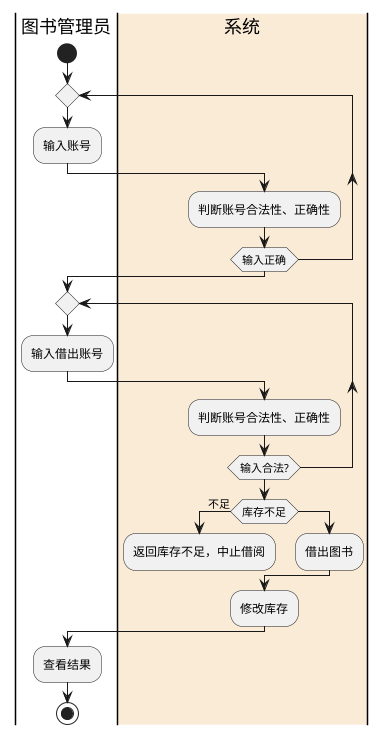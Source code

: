 @startuml
|图书管理员|
start
repeat
	:输入账号;
|#AntiqueWhite|系统|
	:判断账号合法性、正确性;
repeat while (输入正确)
|图书管理员|
repeat
	:输入借出账号;
	|系统|
	:判断账号合法性、正确性;
repeat while (输入合法?)
|系统|
if (库存不足) then (不足)
	:返回库存不足，中止借阅;
	detach
else
	:借出图书;
endif
:修改库存;

|图书管理员|
:查看结果;

stop
@enduml